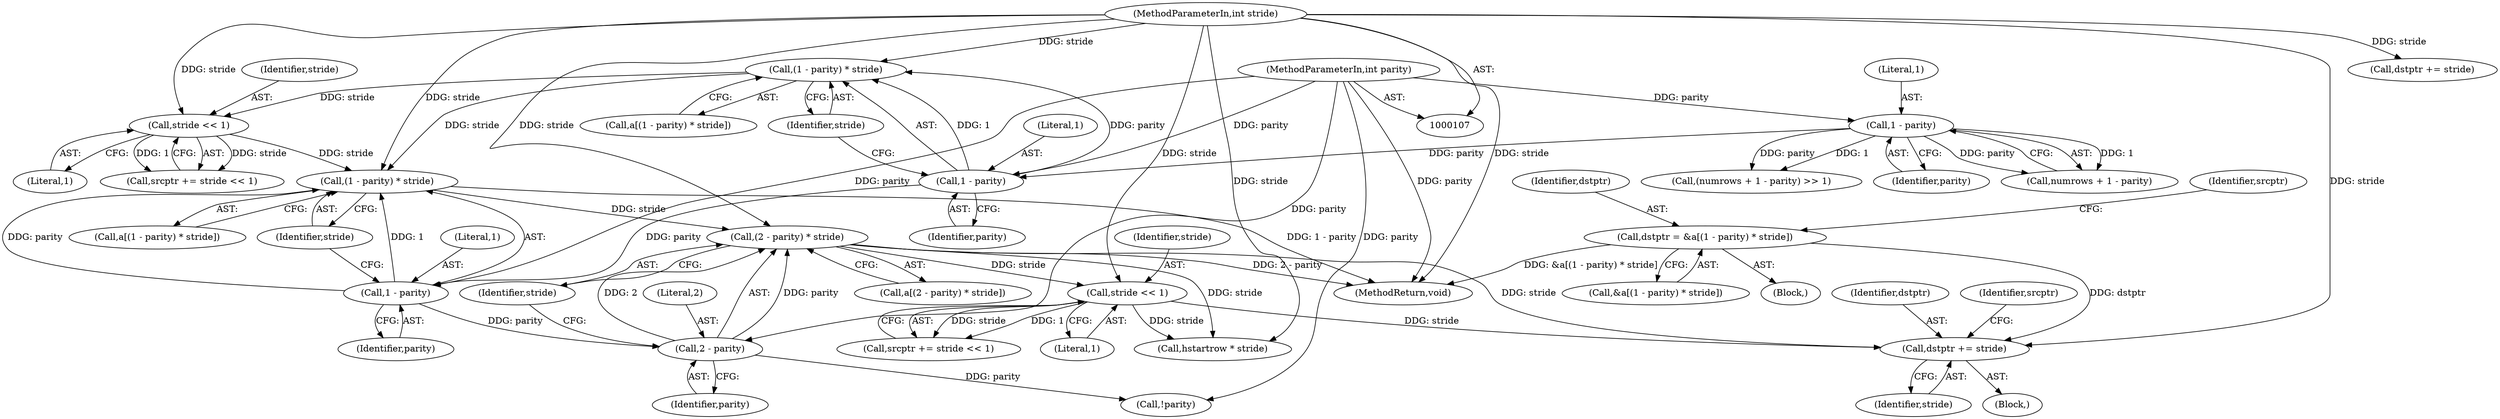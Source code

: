 digraph "0_jasper_4a59cfaf9ab3d48fca4a15c0d2674bf7138e3d1a_0@pointer" {
"1000236" [label="(Call,dstptr += stride)"];
"1000212" [label="(Call,(2 - parity) * stride)"];
"1000213" [label="(Call,2 - parity)"];
"1000203" [label="(Call,1 - parity)"];
"1000175" [label="(Call,1 - parity)"];
"1000154" [label="(Call,1 - parity)"];
"1000111" [label="(MethodParameterIn,int parity)"];
"1000202" [label="(Call,(1 - parity) * stride)"];
"1000174" [label="(Call,(1 - parity) * stride)"];
"1000110" [label="(MethodParameterIn,int stride)"];
"1000194" [label="(Call,stride << 1)"];
"1000241" [label="(Call,stride << 1)"];
"1000197" [label="(Call,dstptr = &a[(1 - parity) * stride])"];
"1000241" [label="(Call,stride << 1)"];
"1000195" [label="(Identifier,stride)"];
"1000206" [label="(Identifier,stride)"];
"1000223" [label="(Call,!parity)"];
"1000204" [label="(Literal,1)"];
"1000208" [label="(Identifier,srcptr)"];
"1000110" [label="(MethodParameterIn,int stride)"];
"1000236" [label="(Call,dstptr += stride)"];
"1000151" [label="(Call,(numrows + 1 - parity) >> 1)"];
"1000230" [label="(Block,)"];
"1000216" [label="(Identifier,stride)"];
"1000148" [label="(Block,)"];
"1000172" [label="(Call,a[(1 - parity) * stride])"];
"1000281" [label="(MethodReturn,void)"];
"1000239" [label="(Call,srcptr += stride << 1)"];
"1000178" [label="(Identifier,stride)"];
"1000177" [label="(Identifier,parity)"];
"1000196" [label="(Literal,1)"];
"1000202" [label="(Call,(1 - parity) * stride)"];
"1000242" [label="(Identifier,stride)"];
"1000194" [label="(Call,stride << 1)"];
"1000175" [label="(Call,1 - parity)"];
"1000215" [label="(Identifier,parity)"];
"1000238" [label="(Identifier,stride)"];
"1000176" [label="(Literal,1)"];
"1000198" [label="(Identifier,dstptr)"];
"1000199" [label="(Call,&a[(1 - parity) * stride])"];
"1000205" [label="(Identifier,parity)"];
"1000156" [label="(Identifier,parity)"];
"1000111" [label="(MethodParameterIn,int parity)"];
"1000200" [label="(Call,a[(1 - parity) * stride])"];
"1000214" [label="(Literal,2)"];
"1000212" [label="(Call,(2 - parity) * stride)"];
"1000174" [label="(Call,(1 - parity) * stride)"];
"1000269" [label="(Call,dstptr += stride)"];
"1000197" [label="(Call,dstptr = &a[(1 - parity) * stride])"];
"1000210" [label="(Call,a[(2 - parity) * stride])"];
"1000249" [label="(Call,hstartrow * stride)"];
"1000237" [label="(Identifier,dstptr)"];
"1000213" [label="(Call,2 - parity)"];
"1000154" [label="(Call,1 - parity)"];
"1000155" [label="(Literal,1)"];
"1000203" [label="(Call,1 - parity)"];
"1000152" [label="(Call,numrows + 1 - parity)"];
"1000243" [label="(Literal,1)"];
"1000240" [label="(Identifier,srcptr)"];
"1000192" [label="(Call,srcptr += stride << 1)"];
"1000236" -> "1000230"  [label="AST: "];
"1000236" -> "1000238"  [label="CFG: "];
"1000237" -> "1000236"  [label="AST: "];
"1000238" -> "1000236"  [label="AST: "];
"1000240" -> "1000236"  [label="CFG: "];
"1000212" -> "1000236"  [label="DDG: stride"];
"1000241" -> "1000236"  [label="DDG: stride"];
"1000110" -> "1000236"  [label="DDG: stride"];
"1000197" -> "1000236"  [label="DDG: dstptr"];
"1000212" -> "1000210"  [label="AST: "];
"1000212" -> "1000216"  [label="CFG: "];
"1000213" -> "1000212"  [label="AST: "];
"1000216" -> "1000212"  [label="AST: "];
"1000210" -> "1000212"  [label="CFG: "];
"1000212" -> "1000281"  [label="DDG: 2 - parity"];
"1000213" -> "1000212"  [label="DDG: 2"];
"1000213" -> "1000212"  [label="DDG: parity"];
"1000202" -> "1000212"  [label="DDG: stride"];
"1000110" -> "1000212"  [label="DDG: stride"];
"1000212" -> "1000241"  [label="DDG: stride"];
"1000212" -> "1000249"  [label="DDG: stride"];
"1000213" -> "1000215"  [label="CFG: "];
"1000214" -> "1000213"  [label="AST: "];
"1000215" -> "1000213"  [label="AST: "];
"1000216" -> "1000213"  [label="CFG: "];
"1000203" -> "1000213"  [label="DDG: parity"];
"1000111" -> "1000213"  [label="DDG: parity"];
"1000213" -> "1000223"  [label="DDG: parity"];
"1000203" -> "1000202"  [label="AST: "];
"1000203" -> "1000205"  [label="CFG: "];
"1000204" -> "1000203"  [label="AST: "];
"1000205" -> "1000203"  [label="AST: "];
"1000206" -> "1000203"  [label="CFG: "];
"1000203" -> "1000202"  [label="DDG: 1"];
"1000203" -> "1000202"  [label="DDG: parity"];
"1000175" -> "1000203"  [label="DDG: parity"];
"1000111" -> "1000203"  [label="DDG: parity"];
"1000175" -> "1000174"  [label="AST: "];
"1000175" -> "1000177"  [label="CFG: "];
"1000176" -> "1000175"  [label="AST: "];
"1000177" -> "1000175"  [label="AST: "];
"1000178" -> "1000175"  [label="CFG: "];
"1000175" -> "1000174"  [label="DDG: 1"];
"1000175" -> "1000174"  [label="DDG: parity"];
"1000154" -> "1000175"  [label="DDG: parity"];
"1000111" -> "1000175"  [label="DDG: parity"];
"1000154" -> "1000152"  [label="AST: "];
"1000154" -> "1000156"  [label="CFG: "];
"1000155" -> "1000154"  [label="AST: "];
"1000156" -> "1000154"  [label="AST: "];
"1000152" -> "1000154"  [label="CFG: "];
"1000154" -> "1000151"  [label="DDG: 1"];
"1000154" -> "1000151"  [label="DDG: parity"];
"1000154" -> "1000152"  [label="DDG: 1"];
"1000154" -> "1000152"  [label="DDG: parity"];
"1000111" -> "1000154"  [label="DDG: parity"];
"1000111" -> "1000107"  [label="AST: "];
"1000111" -> "1000281"  [label="DDG: parity"];
"1000111" -> "1000223"  [label="DDG: parity"];
"1000202" -> "1000200"  [label="AST: "];
"1000202" -> "1000206"  [label="CFG: "];
"1000206" -> "1000202"  [label="AST: "];
"1000200" -> "1000202"  [label="CFG: "];
"1000202" -> "1000281"  [label="DDG: 1 - parity"];
"1000174" -> "1000202"  [label="DDG: stride"];
"1000194" -> "1000202"  [label="DDG: stride"];
"1000110" -> "1000202"  [label="DDG: stride"];
"1000174" -> "1000172"  [label="AST: "];
"1000174" -> "1000178"  [label="CFG: "];
"1000178" -> "1000174"  [label="AST: "];
"1000172" -> "1000174"  [label="CFG: "];
"1000110" -> "1000174"  [label="DDG: stride"];
"1000174" -> "1000194"  [label="DDG: stride"];
"1000110" -> "1000107"  [label="AST: "];
"1000110" -> "1000281"  [label="DDG: stride"];
"1000110" -> "1000194"  [label="DDG: stride"];
"1000110" -> "1000241"  [label="DDG: stride"];
"1000110" -> "1000249"  [label="DDG: stride"];
"1000110" -> "1000269"  [label="DDG: stride"];
"1000194" -> "1000192"  [label="AST: "];
"1000194" -> "1000196"  [label="CFG: "];
"1000195" -> "1000194"  [label="AST: "];
"1000196" -> "1000194"  [label="AST: "];
"1000192" -> "1000194"  [label="CFG: "];
"1000194" -> "1000192"  [label="DDG: stride"];
"1000194" -> "1000192"  [label="DDG: 1"];
"1000241" -> "1000239"  [label="AST: "];
"1000241" -> "1000243"  [label="CFG: "];
"1000242" -> "1000241"  [label="AST: "];
"1000243" -> "1000241"  [label="AST: "];
"1000239" -> "1000241"  [label="CFG: "];
"1000241" -> "1000239"  [label="DDG: stride"];
"1000241" -> "1000239"  [label="DDG: 1"];
"1000241" -> "1000249"  [label="DDG: stride"];
"1000197" -> "1000148"  [label="AST: "];
"1000197" -> "1000199"  [label="CFG: "];
"1000198" -> "1000197"  [label="AST: "];
"1000199" -> "1000197"  [label="AST: "];
"1000208" -> "1000197"  [label="CFG: "];
"1000197" -> "1000281"  [label="DDG: &a[(1 - parity) * stride]"];
}
